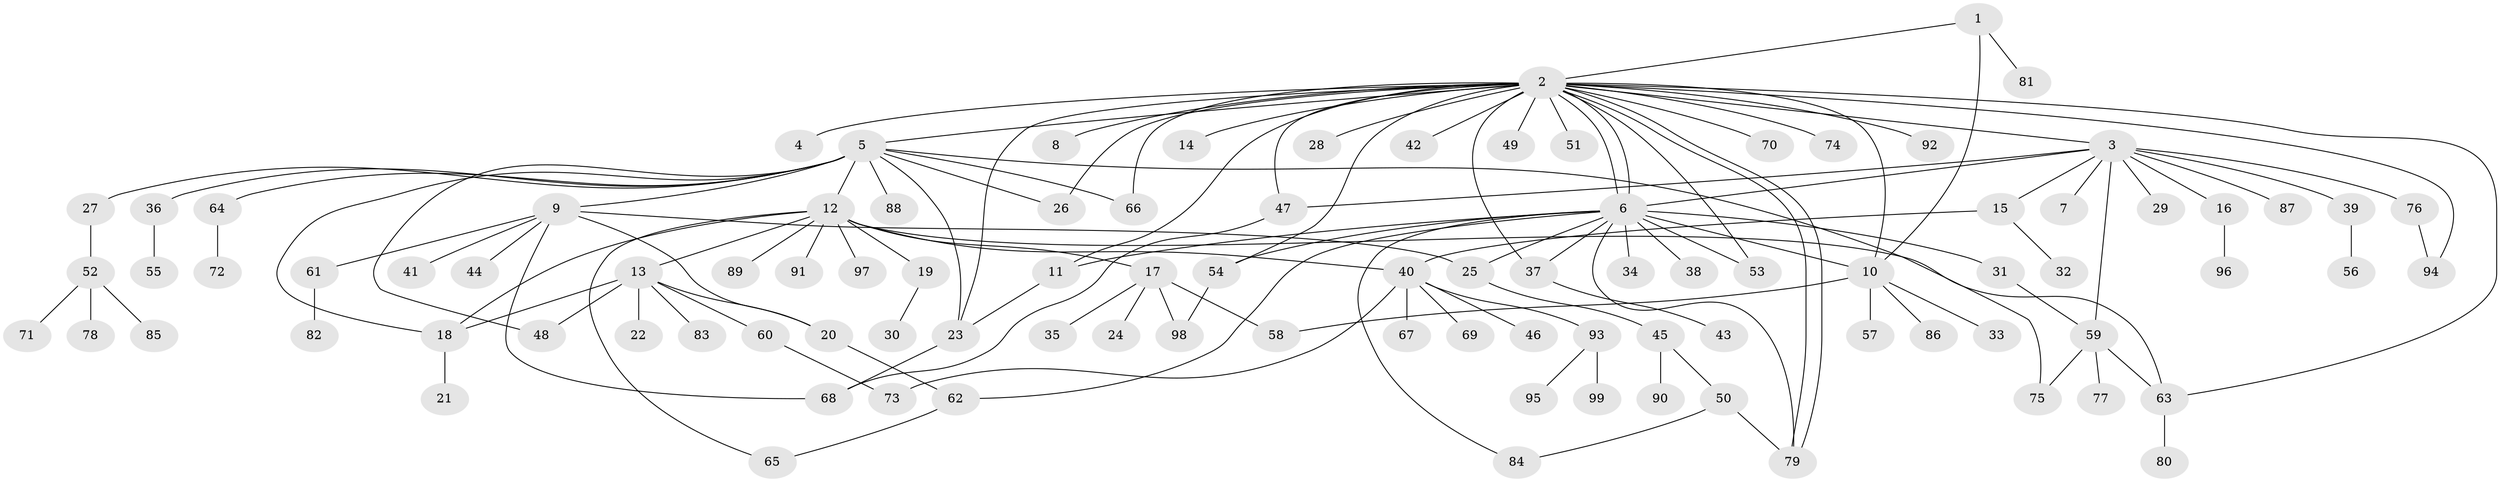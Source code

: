 // Generated by graph-tools (version 1.1) at 2025/35/03/09/25 02:35:38]
// undirected, 99 vertices, 133 edges
graph export_dot {
graph [start="1"]
  node [color=gray90,style=filled];
  1;
  2;
  3;
  4;
  5;
  6;
  7;
  8;
  9;
  10;
  11;
  12;
  13;
  14;
  15;
  16;
  17;
  18;
  19;
  20;
  21;
  22;
  23;
  24;
  25;
  26;
  27;
  28;
  29;
  30;
  31;
  32;
  33;
  34;
  35;
  36;
  37;
  38;
  39;
  40;
  41;
  42;
  43;
  44;
  45;
  46;
  47;
  48;
  49;
  50;
  51;
  52;
  53;
  54;
  55;
  56;
  57;
  58;
  59;
  60;
  61;
  62;
  63;
  64;
  65;
  66;
  67;
  68;
  69;
  70;
  71;
  72;
  73;
  74;
  75;
  76;
  77;
  78;
  79;
  80;
  81;
  82;
  83;
  84;
  85;
  86;
  87;
  88;
  89;
  90;
  91;
  92;
  93;
  94;
  95;
  96;
  97;
  98;
  99;
  1 -- 2;
  1 -- 10;
  1 -- 81;
  2 -- 3;
  2 -- 4;
  2 -- 5;
  2 -- 6;
  2 -- 6;
  2 -- 8;
  2 -- 10;
  2 -- 11;
  2 -- 14;
  2 -- 23;
  2 -- 26;
  2 -- 28;
  2 -- 37;
  2 -- 42;
  2 -- 47;
  2 -- 49;
  2 -- 51;
  2 -- 53;
  2 -- 54;
  2 -- 63;
  2 -- 66;
  2 -- 70;
  2 -- 74;
  2 -- 79;
  2 -- 79;
  2 -- 92;
  2 -- 94;
  3 -- 6;
  3 -- 7;
  3 -- 15;
  3 -- 16;
  3 -- 29;
  3 -- 39;
  3 -- 47;
  3 -- 59;
  3 -- 76;
  3 -- 87;
  5 -- 9;
  5 -- 12;
  5 -- 18;
  5 -- 23;
  5 -- 26;
  5 -- 27;
  5 -- 36;
  5 -- 48;
  5 -- 64;
  5 -- 66;
  5 -- 75;
  5 -- 88;
  6 -- 10;
  6 -- 11;
  6 -- 25;
  6 -- 31;
  6 -- 34;
  6 -- 37;
  6 -- 38;
  6 -- 53;
  6 -- 54;
  6 -- 62;
  6 -- 79;
  6 -- 84;
  9 -- 20;
  9 -- 25;
  9 -- 41;
  9 -- 44;
  9 -- 61;
  9 -- 68;
  10 -- 33;
  10 -- 57;
  10 -- 58;
  10 -- 86;
  11 -- 23;
  12 -- 13;
  12 -- 17;
  12 -- 18;
  12 -- 19;
  12 -- 40;
  12 -- 63;
  12 -- 65;
  12 -- 89;
  12 -- 91;
  12 -- 97;
  13 -- 18;
  13 -- 20;
  13 -- 22;
  13 -- 48;
  13 -- 60;
  13 -- 83;
  15 -- 32;
  15 -- 40;
  16 -- 96;
  17 -- 24;
  17 -- 35;
  17 -- 58;
  17 -- 98;
  18 -- 21;
  19 -- 30;
  20 -- 62;
  23 -- 68;
  25 -- 45;
  27 -- 52;
  31 -- 59;
  36 -- 55;
  37 -- 43;
  39 -- 56;
  40 -- 46;
  40 -- 67;
  40 -- 69;
  40 -- 73;
  40 -- 93;
  45 -- 50;
  45 -- 90;
  47 -- 68;
  50 -- 79;
  50 -- 84;
  52 -- 71;
  52 -- 78;
  52 -- 85;
  54 -- 98;
  59 -- 63;
  59 -- 75;
  59 -- 77;
  60 -- 73;
  61 -- 82;
  62 -- 65;
  63 -- 80;
  64 -- 72;
  76 -- 94;
  93 -- 95;
  93 -- 99;
}
